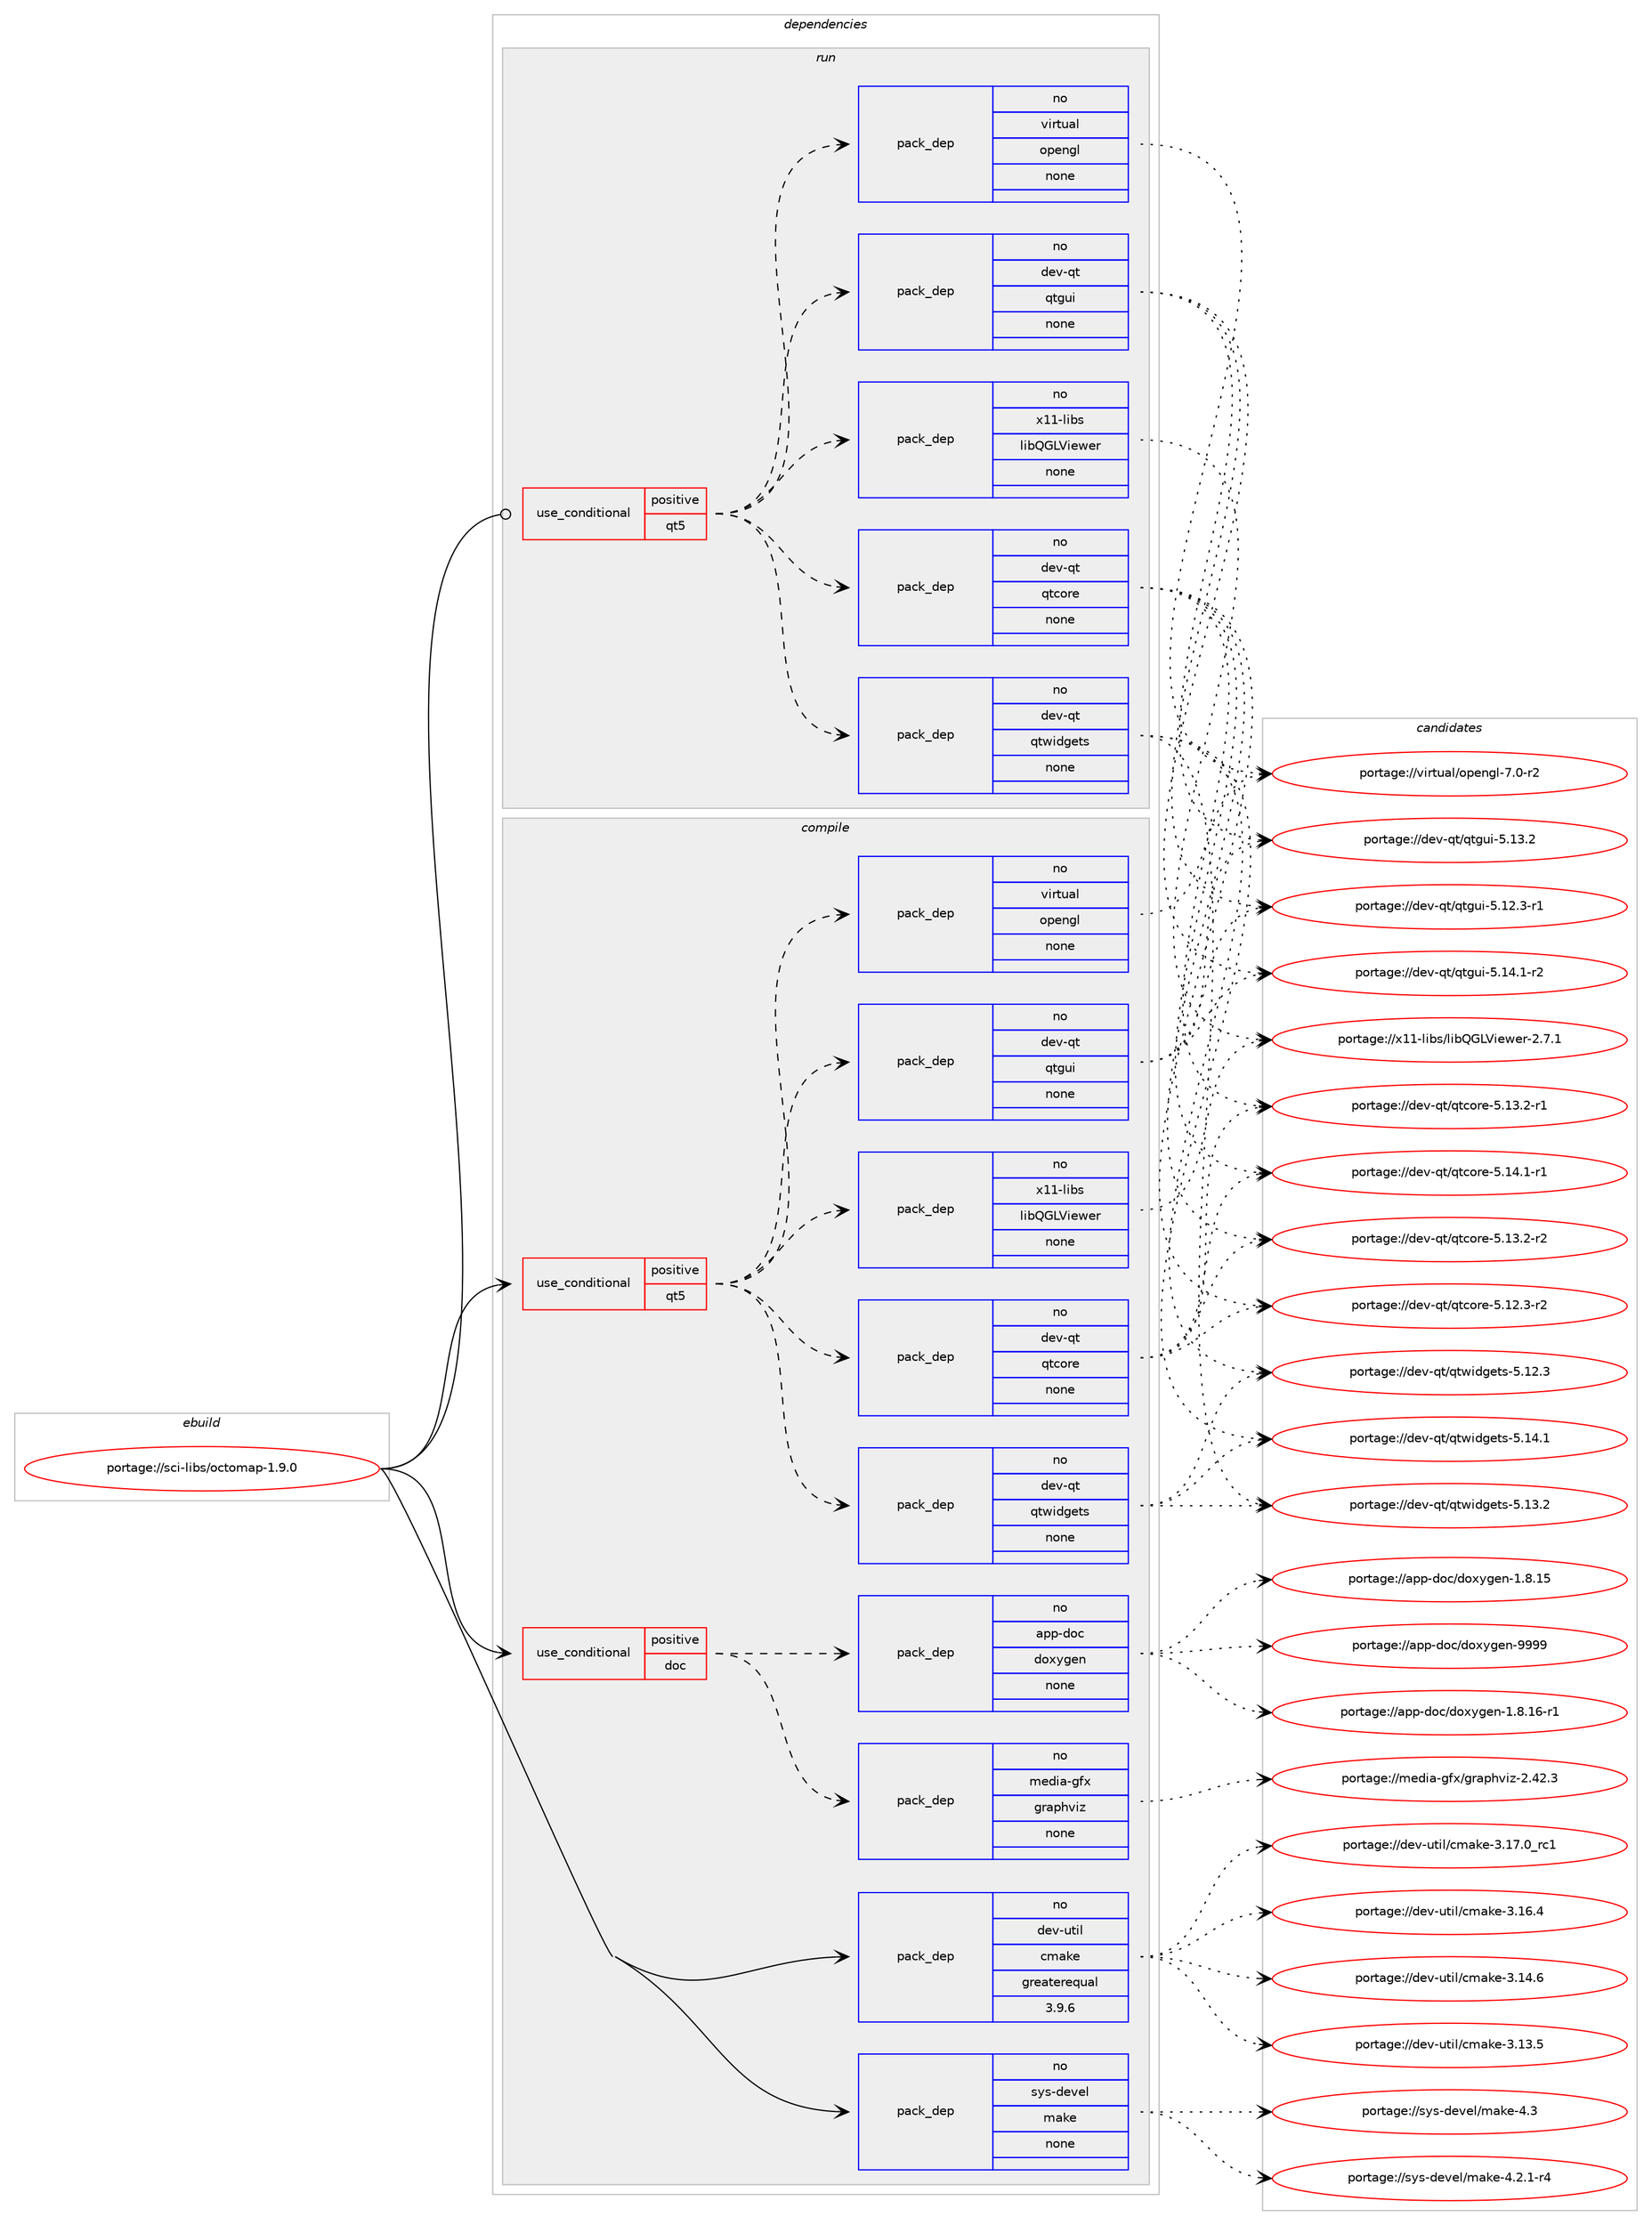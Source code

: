 digraph prolog {

# *************
# Graph options
# *************

newrank=true;
concentrate=true;
compound=true;
graph [rankdir=LR,fontname=Helvetica,fontsize=10,ranksep=1.5];#, ranksep=2.5, nodesep=0.2];
edge  [arrowhead=vee];
node  [fontname=Helvetica,fontsize=10];

# **********
# The ebuild
# **********

subgraph cluster_leftcol {
color=gray;
rank=same;
label=<<i>ebuild</i>>;
id [label="portage://sci-libs/octomap-1.9.0", color=red, width=4, href="../sci-libs/octomap-1.9.0.svg"];
}

# ****************
# The dependencies
# ****************

subgraph cluster_midcol {
color=gray;
label=<<i>dependencies</i>>;
subgraph cluster_compile {
fillcolor="#eeeeee";
style=filled;
label=<<i>compile</i>>;
subgraph cond17980 {
dependency90149 [label=<<TABLE BORDER="0" CELLBORDER="1" CELLSPACING="0" CELLPADDING="4"><TR><TD ROWSPAN="3" CELLPADDING="10">use_conditional</TD></TR><TR><TD>positive</TD></TR><TR><TD>doc</TD></TR></TABLE>>, shape=none, color=red];
subgraph pack70659 {
dependency90150 [label=<<TABLE BORDER="0" CELLBORDER="1" CELLSPACING="0" CELLPADDING="4" WIDTH="220"><TR><TD ROWSPAN="6" CELLPADDING="30">pack_dep</TD></TR><TR><TD WIDTH="110">no</TD></TR><TR><TD>app-doc</TD></TR><TR><TD>doxygen</TD></TR><TR><TD>none</TD></TR><TR><TD></TD></TR></TABLE>>, shape=none, color=blue];
}
dependency90149:e -> dependency90150:w [weight=20,style="dashed",arrowhead="vee"];
subgraph pack70660 {
dependency90151 [label=<<TABLE BORDER="0" CELLBORDER="1" CELLSPACING="0" CELLPADDING="4" WIDTH="220"><TR><TD ROWSPAN="6" CELLPADDING="30">pack_dep</TD></TR><TR><TD WIDTH="110">no</TD></TR><TR><TD>media-gfx</TD></TR><TR><TD>graphviz</TD></TR><TR><TD>none</TD></TR><TR><TD></TD></TR></TABLE>>, shape=none, color=blue];
}
dependency90149:e -> dependency90151:w [weight=20,style="dashed",arrowhead="vee"];
}
id:e -> dependency90149:w [weight=20,style="solid",arrowhead="vee"];
subgraph cond17981 {
dependency90152 [label=<<TABLE BORDER="0" CELLBORDER="1" CELLSPACING="0" CELLPADDING="4"><TR><TD ROWSPAN="3" CELLPADDING="10">use_conditional</TD></TR><TR><TD>positive</TD></TR><TR><TD>qt5</TD></TR></TABLE>>, shape=none, color=red];
subgraph pack70661 {
dependency90153 [label=<<TABLE BORDER="0" CELLBORDER="1" CELLSPACING="0" CELLPADDING="4" WIDTH="220"><TR><TD ROWSPAN="6" CELLPADDING="30">pack_dep</TD></TR><TR><TD WIDTH="110">no</TD></TR><TR><TD>virtual</TD></TR><TR><TD>opengl</TD></TR><TR><TD>none</TD></TR><TR><TD></TD></TR></TABLE>>, shape=none, color=blue];
}
dependency90152:e -> dependency90153:w [weight=20,style="dashed",arrowhead="vee"];
subgraph pack70662 {
dependency90154 [label=<<TABLE BORDER="0" CELLBORDER="1" CELLSPACING="0" CELLPADDING="4" WIDTH="220"><TR><TD ROWSPAN="6" CELLPADDING="30">pack_dep</TD></TR><TR><TD WIDTH="110">no</TD></TR><TR><TD>dev-qt</TD></TR><TR><TD>qtcore</TD></TR><TR><TD>none</TD></TR><TR><TD></TD></TR></TABLE>>, shape=none, color=blue];
}
dependency90152:e -> dependency90154:w [weight=20,style="dashed",arrowhead="vee"];
subgraph pack70663 {
dependency90155 [label=<<TABLE BORDER="0" CELLBORDER="1" CELLSPACING="0" CELLPADDING="4" WIDTH="220"><TR><TD ROWSPAN="6" CELLPADDING="30">pack_dep</TD></TR><TR><TD WIDTH="110">no</TD></TR><TR><TD>dev-qt</TD></TR><TR><TD>qtgui</TD></TR><TR><TD>none</TD></TR><TR><TD></TD></TR></TABLE>>, shape=none, color=blue];
}
dependency90152:e -> dependency90155:w [weight=20,style="dashed",arrowhead="vee"];
subgraph pack70664 {
dependency90156 [label=<<TABLE BORDER="0" CELLBORDER="1" CELLSPACING="0" CELLPADDING="4" WIDTH="220"><TR><TD ROWSPAN="6" CELLPADDING="30">pack_dep</TD></TR><TR><TD WIDTH="110">no</TD></TR><TR><TD>dev-qt</TD></TR><TR><TD>qtwidgets</TD></TR><TR><TD>none</TD></TR><TR><TD></TD></TR></TABLE>>, shape=none, color=blue];
}
dependency90152:e -> dependency90156:w [weight=20,style="dashed",arrowhead="vee"];
subgraph pack70665 {
dependency90157 [label=<<TABLE BORDER="0" CELLBORDER="1" CELLSPACING="0" CELLPADDING="4" WIDTH="220"><TR><TD ROWSPAN="6" CELLPADDING="30">pack_dep</TD></TR><TR><TD WIDTH="110">no</TD></TR><TR><TD>x11-libs</TD></TR><TR><TD>libQGLViewer</TD></TR><TR><TD>none</TD></TR><TR><TD></TD></TR></TABLE>>, shape=none, color=blue];
}
dependency90152:e -> dependency90157:w [weight=20,style="dashed",arrowhead="vee"];
}
id:e -> dependency90152:w [weight=20,style="solid",arrowhead="vee"];
subgraph pack70666 {
dependency90158 [label=<<TABLE BORDER="0" CELLBORDER="1" CELLSPACING="0" CELLPADDING="4" WIDTH="220"><TR><TD ROWSPAN="6" CELLPADDING="30">pack_dep</TD></TR><TR><TD WIDTH="110">no</TD></TR><TR><TD>dev-util</TD></TR><TR><TD>cmake</TD></TR><TR><TD>greaterequal</TD></TR><TR><TD>3.9.6</TD></TR></TABLE>>, shape=none, color=blue];
}
id:e -> dependency90158:w [weight=20,style="solid",arrowhead="vee"];
subgraph pack70667 {
dependency90159 [label=<<TABLE BORDER="0" CELLBORDER="1" CELLSPACING="0" CELLPADDING="4" WIDTH="220"><TR><TD ROWSPAN="6" CELLPADDING="30">pack_dep</TD></TR><TR><TD WIDTH="110">no</TD></TR><TR><TD>sys-devel</TD></TR><TR><TD>make</TD></TR><TR><TD>none</TD></TR><TR><TD></TD></TR></TABLE>>, shape=none, color=blue];
}
id:e -> dependency90159:w [weight=20,style="solid",arrowhead="vee"];
}
subgraph cluster_compileandrun {
fillcolor="#eeeeee";
style=filled;
label=<<i>compile and run</i>>;
}
subgraph cluster_run {
fillcolor="#eeeeee";
style=filled;
label=<<i>run</i>>;
subgraph cond17982 {
dependency90160 [label=<<TABLE BORDER="0" CELLBORDER="1" CELLSPACING="0" CELLPADDING="4"><TR><TD ROWSPAN="3" CELLPADDING="10">use_conditional</TD></TR><TR><TD>positive</TD></TR><TR><TD>qt5</TD></TR></TABLE>>, shape=none, color=red];
subgraph pack70668 {
dependency90161 [label=<<TABLE BORDER="0" CELLBORDER="1" CELLSPACING="0" CELLPADDING="4" WIDTH="220"><TR><TD ROWSPAN="6" CELLPADDING="30">pack_dep</TD></TR><TR><TD WIDTH="110">no</TD></TR><TR><TD>virtual</TD></TR><TR><TD>opengl</TD></TR><TR><TD>none</TD></TR><TR><TD></TD></TR></TABLE>>, shape=none, color=blue];
}
dependency90160:e -> dependency90161:w [weight=20,style="dashed",arrowhead="vee"];
subgraph pack70669 {
dependency90162 [label=<<TABLE BORDER="0" CELLBORDER="1" CELLSPACING="0" CELLPADDING="4" WIDTH="220"><TR><TD ROWSPAN="6" CELLPADDING="30">pack_dep</TD></TR><TR><TD WIDTH="110">no</TD></TR><TR><TD>dev-qt</TD></TR><TR><TD>qtcore</TD></TR><TR><TD>none</TD></TR><TR><TD></TD></TR></TABLE>>, shape=none, color=blue];
}
dependency90160:e -> dependency90162:w [weight=20,style="dashed",arrowhead="vee"];
subgraph pack70670 {
dependency90163 [label=<<TABLE BORDER="0" CELLBORDER="1" CELLSPACING="0" CELLPADDING="4" WIDTH="220"><TR><TD ROWSPAN="6" CELLPADDING="30">pack_dep</TD></TR><TR><TD WIDTH="110">no</TD></TR><TR><TD>dev-qt</TD></TR><TR><TD>qtgui</TD></TR><TR><TD>none</TD></TR><TR><TD></TD></TR></TABLE>>, shape=none, color=blue];
}
dependency90160:e -> dependency90163:w [weight=20,style="dashed",arrowhead="vee"];
subgraph pack70671 {
dependency90164 [label=<<TABLE BORDER="0" CELLBORDER="1" CELLSPACING="0" CELLPADDING="4" WIDTH="220"><TR><TD ROWSPAN="6" CELLPADDING="30">pack_dep</TD></TR><TR><TD WIDTH="110">no</TD></TR><TR><TD>dev-qt</TD></TR><TR><TD>qtwidgets</TD></TR><TR><TD>none</TD></TR><TR><TD></TD></TR></TABLE>>, shape=none, color=blue];
}
dependency90160:e -> dependency90164:w [weight=20,style="dashed",arrowhead="vee"];
subgraph pack70672 {
dependency90165 [label=<<TABLE BORDER="0" CELLBORDER="1" CELLSPACING="0" CELLPADDING="4" WIDTH="220"><TR><TD ROWSPAN="6" CELLPADDING="30">pack_dep</TD></TR><TR><TD WIDTH="110">no</TD></TR><TR><TD>x11-libs</TD></TR><TR><TD>libQGLViewer</TD></TR><TR><TD>none</TD></TR><TR><TD></TD></TR></TABLE>>, shape=none, color=blue];
}
dependency90160:e -> dependency90165:w [weight=20,style="dashed",arrowhead="vee"];
}
id:e -> dependency90160:w [weight=20,style="solid",arrowhead="odot"];
}
}

# **************
# The candidates
# **************

subgraph cluster_choices {
rank=same;
color=gray;
label=<<i>candidates</i>>;

subgraph choice70659 {
color=black;
nodesep=1;
choice971121124510011199471001111201211031011104557575757 [label="portage://app-doc/doxygen-9999", color=red, width=4,href="../app-doc/doxygen-9999.svg"];
choice97112112451001119947100111120121103101110454946564649544511449 [label="portage://app-doc/doxygen-1.8.16-r1", color=red, width=4,href="../app-doc/doxygen-1.8.16-r1.svg"];
choice9711211245100111994710011112012110310111045494656464953 [label="portage://app-doc/doxygen-1.8.15", color=red, width=4,href="../app-doc/doxygen-1.8.15.svg"];
dependency90150:e -> choice971121124510011199471001111201211031011104557575757:w [style=dotted,weight="100"];
dependency90150:e -> choice97112112451001119947100111120121103101110454946564649544511449:w [style=dotted,weight="100"];
dependency90150:e -> choice9711211245100111994710011112012110310111045494656464953:w [style=dotted,weight="100"];
}
subgraph choice70660 {
color=black;
nodesep=1;
choice1091011001059745103102120471031149711210411810512245504652504651 [label="portage://media-gfx/graphviz-2.42.3", color=red, width=4,href="../media-gfx/graphviz-2.42.3.svg"];
dependency90151:e -> choice1091011001059745103102120471031149711210411810512245504652504651:w [style=dotted,weight="100"];
}
subgraph choice70661 {
color=black;
nodesep=1;
choice1181051141161179710847111112101110103108455546484511450 [label="portage://virtual/opengl-7.0-r2", color=red, width=4,href="../virtual/opengl-7.0-r2.svg"];
dependency90153:e -> choice1181051141161179710847111112101110103108455546484511450:w [style=dotted,weight="100"];
}
subgraph choice70662 {
color=black;
nodesep=1;
choice100101118451131164711311699111114101455346495246494511449 [label="portage://dev-qt/qtcore-5.14.1-r1", color=red, width=4,href="../dev-qt/qtcore-5.14.1-r1.svg"];
choice100101118451131164711311699111114101455346495146504511450 [label="portage://dev-qt/qtcore-5.13.2-r2", color=red, width=4,href="../dev-qt/qtcore-5.13.2-r2.svg"];
choice100101118451131164711311699111114101455346495146504511449 [label="portage://dev-qt/qtcore-5.13.2-r1", color=red, width=4,href="../dev-qt/qtcore-5.13.2-r1.svg"];
choice100101118451131164711311699111114101455346495046514511450 [label="portage://dev-qt/qtcore-5.12.3-r2", color=red, width=4,href="../dev-qt/qtcore-5.12.3-r2.svg"];
dependency90154:e -> choice100101118451131164711311699111114101455346495246494511449:w [style=dotted,weight="100"];
dependency90154:e -> choice100101118451131164711311699111114101455346495146504511450:w [style=dotted,weight="100"];
dependency90154:e -> choice100101118451131164711311699111114101455346495146504511449:w [style=dotted,weight="100"];
dependency90154:e -> choice100101118451131164711311699111114101455346495046514511450:w [style=dotted,weight="100"];
}
subgraph choice70663 {
color=black;
nodesep=1;
choice1001011184511311647113116103117105455346495246494511450 [label="portage://dev-qt/qtgui-5.14.1-r2", color=red, width=4,href="../dev-qt/qtgui-5.14.1-r2.svg"];
choice100101118451131164711311610311710545534649514650 [label="portage://dev-qt/qtgui-5.13.2", color=red, width=4,href="../dev-qt/qtgui-5.13.2.svg"];
choice1001011184511311647113116103117105455346495046514511449 [label="portage://dev-qt/qtgui-5.12.3-r1", color=red, width=4,href="../dev-qt/qtgui-5.12.3-r1.svg"];
dependency90155:e -> choice1001011184511311647113116103117105455346495246494511450:w [style=dotted,weight="100"];
dependency90155:e -> choice100101118451131164711311610311710545534649514650:w [style=dotted,weight="100"];
dependency90155:e -> choice1001011184511311647113116103117105455346495046514511449:w [style=dotted,weight="100"];
}
subgraph choice70664 {
color=black;
nodesep=1;
choice100101118451131164711311611910510010310111611545534649524649 [label="portage://dev-qt/qtwidgets-5.14.1", color=red, width=4,href="../dev-qt/qtwidgets-5.14.1.svg"];
choice100101118451131164711311611910510010310111611545534649514650 [label="portage://dev-qt/qtwidgets-5.13.2", color=red, width=4,href="../dev-qt/qtwidgets-5.13.2.svg"];
choice100101118451131164711311611910510010310111611545534649504651 [label="portage://dev-qt/qtwidgets-5.12.3", color=red, width=4,href="../dev-qt/qtwidgets-5.12.3.svg"];
dependency90156:e -> choice100101118451131164711311611910510010310111611545534649524649:w [style=dotted,weight="100"];
dependency90156:e -> choice100101118451131164711311611910510010310111611545534649514650:w [style=dotted,weight="100"];
dependency90156:e -> choice100101118451131164711311611910510010310111611545534649504651:w [style=dotted,weight="100"];
}
subgraph choice70665 {
color=black;
nodesep=1;
choice12049494510810598115471081059881717686105101119101114455046554649 [label="portage://x11-libs/libQGLViewer-2.7.1", color=red, width=4,href="../x11-libs/libQGLViewer-2.7.1.svg"];
dependency90157:e -> choice12049494510810598115471081059881717686105101119101114455046554649:w [style=dotted,weight="100"];
}
subgraph choice70666 {
color=black;
nodesep=1;
choice1001011184511711610510847991099710710145514649554648951149949 [label="portage://dev-util/cmake-3.17.0_rc1", color=red, width=4,href="../dev-util/cmake-3.17.0_rc1.svg"];
choice1001011184511711610510847991099710710145514649544652 [label="portage://dev-util/cmake-3.16.4", color=red, width=4,href="../dev-util/cmake-3.16.4.svg"];
choice1001011184511711610510847991099710710145514649524654 [label="portage://dev-util/cmake-3.14.6", color=red, width=4,href="../dev-util/cmake-3.14.6.svg"];
choice1001011184511711610510847991099710710145514649514653 [label="portage://dev-util/cmake-3.13.5", color=red, width=4,href="../dev-util/cmake-3.13.5.svg"];
dependency90158:e -> choice1001011184511711610510847991099710710145514649554648951149949:w [style=dotted,weight="100"];
dependency90158:e -> choice1001011184511711610510847991099710710145514649544652:w [style=dotted,weight="100"];
dependency90158:e -> choice1001011184511711610510847991099710710145514649524654:w [style=dotted,weight="100"];
dependency90158:e -> choice1001011184511711610510847991099710710145514649514653:w [style=dotted,weight="100"];
}
subgraph choice70667 {
color=black;
nodesep=1;
choice11512111545100101118101108471099710710145524651 [label="portage://sys-devel/make-4.3", color=red, width=4,href="../sys-devel/make-4.3.svg"];
choice1151211154510010111810110847109971071014552465046494511452 [label="portage://sys-devel/make-4.2.1-r4", color=red, width=4,href="../sys-devel/make-4.2.1-r4.svg"];
dependency90159:e -> choice11512111545100101118101108471099710710145524651:w [style=dotted,weight="100"];
dependency90159:e -> choice1151211154510010111810110847109971071014552465046494511452:w [style=dotted,weight="100"];
}
subgraph choice70668 {
color=black;
nodesep=1;
choice1181051141161179710847111112101110103108455546484511450 [label="portage://virtual/opengl-7.0-r2", color=red, width=4,href="../virtual/opengl-7.0-r2.svg"];
dependency90161:e -> choice1181051141161179710847111112101110103108455546484511450:w [style=dotted,weight="100"];
}
subgraph choice70669 {
color=black;
nodesep=1;
choice100101118451131164711311699111114101455346495246494511449 [label="portage://dev-qt/qtcore-5.14.1-r1", color=red, width=4,href="../dev-qt/qtcore-5.14.1-r1.svg"];
choice100101118451131164711311699111114101455346495146504511450 [label="portage://dev-qt/qtcore-5.13.2-r2", color=red, width=4,href="../dev-qt/qtcore-5.13.2-r2.svg"];
choice100101118451131164711311699111114101455346495146504511449 [label="portage://dev-qt/qtcore-5.13.2-r1", color=red, width=4,href="../dev-qt/qtcore-5.13.2-r1.svg"];
choice100101118451131164711311699111114101455346495046514511450 [label="portage://dev-qt/qtcore-5.12.3-r2", color=red, width=4,href="../dev-qt/qtcore-5.12.3-r2.svg"];
dependency90162:e -> choice100101118451131164711311699111114101455346495246494511449:w [style=dotted,weight="100"];
dependency90162:e -> choice100101118451131164711311699111114101455346495146504511450:w [style=dotted,weight="100"];
dependency90162:e -> choice100101118451131164711311699111114101455346495146504511449:w [style=dotted,weight="100"];
dependency90162:e -> choice100101118451131164711311699111114101455346495046514511450:w [style=dotted,weight="100"];
}
subgraph choice70670 {
color=black;
nodesep=1;
choice1001011184511311647113116103117105455346495246494511450 [label="portage://dev-qt/qtgui-5.14.1-r2", color=red, width=4,href="../dev-qt/qtgui-5.14.1-r2.svg"];
choice100101118451131164711311610311710545534649514650 [label="portage://dev-qt/qtgui-5.13.2", color=red, width=4,href="../dev-qt/qtgui-5.13.2.svg"];
choice1001011184511311647113116103117105455346495046514511449 [label="portage://dev-qt/qtgui-5.12.3-r1", color=red, width=4,href="../dev-qt/qtgui-5.12.3-r1.svg"];
dependency90163:e -> choice1001011184511311647113116103117105455346495246494511450:w [style=dotted,weight="100"];
dependency90163:e -> choice100101118451131164711311610311710545534649514650:w [style=dotted,weight="100"];
dependency90163:e -> choice1001011184511311647113116103117105455346495046514511449:w [style=dotted,weight="100"];
}
subgraph choice70671 {
color=black;
nodesep=1;
choice100101118451131164711311611910510010310111611545534649524649 [label="portage://dev-qt/qtwidgets-5.14.1", color=red, width=4,href="../dev-qt/qtwidgets-5.14.1.svg"];
choice100101118451131164711311611910510010310111611545534649514650 [label="portage://dev-qt/qtwidgets-5.13.2", color=red, width=4,href="../dev-qt/qtwidgets-5.13.2.svg"];
choice100101118451131164711311611910510010310111611545534649504651 [label="portage://dev-qt/qtwidgets-5.12.3", color=red, width=4,href="../dev-qt/qtwidgets-5.12.3.svg"];
dependency90164:e -> choice100101118451131164711311611910510010310111611545534649524649:w [style=dotted,weight="100"];
dependency90164:e -> choice100101118451131164711311611910510010310111611545534649514650:w [style=dotted,weight="100"];
dependency90164:e -> choice100101118451131164711311611910510010310111611545534649504651:w [style=dotted,weight="100"];
}
subgraph choice70672 {
color=black;
nodesep=1;
choice12049494510810598115471081059881717686105101119101114455046554649 [label="portage://x11-libs/libQGLViewer-2.7.1", color=red, width=4,href="../x11-libs/libQGLViewer-2.7.1.svg"];
dependency90165:e -> choice12049494510810598115471081059881717686105101119101114455046554649:w [style=dotted,weight="100"];
}
}

}
